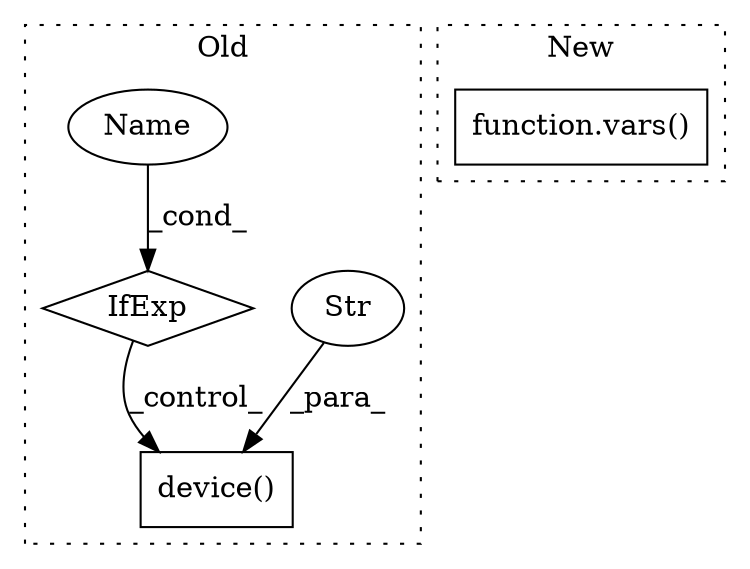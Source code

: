 digraph G {
subgraph cluster0 {
1 [label="IfExp" a="51" s="2330,2342" l="4,6" shape="diamond"];
3 [label="device()" a="75" s="2311,2329" l="13,1" shape="box"];
4 [label="Str" a="66" s="2324" l="5" shape="ellipse"];
5 [label="Name" a="87" s="2334" l="8" shape="ellipse"];
label = "Old";
style="dotted";
}
subgraph cluster1 {
2 [label="function.vars()" a="75" s="2285,2294" l="5,1" shape="box"];
label = "New";
style="dotted";
}
1 -> 3 [label="_control_"];
4 -> 3 [label="_para_"];
5 -> 1 [label="_cond_"];
}